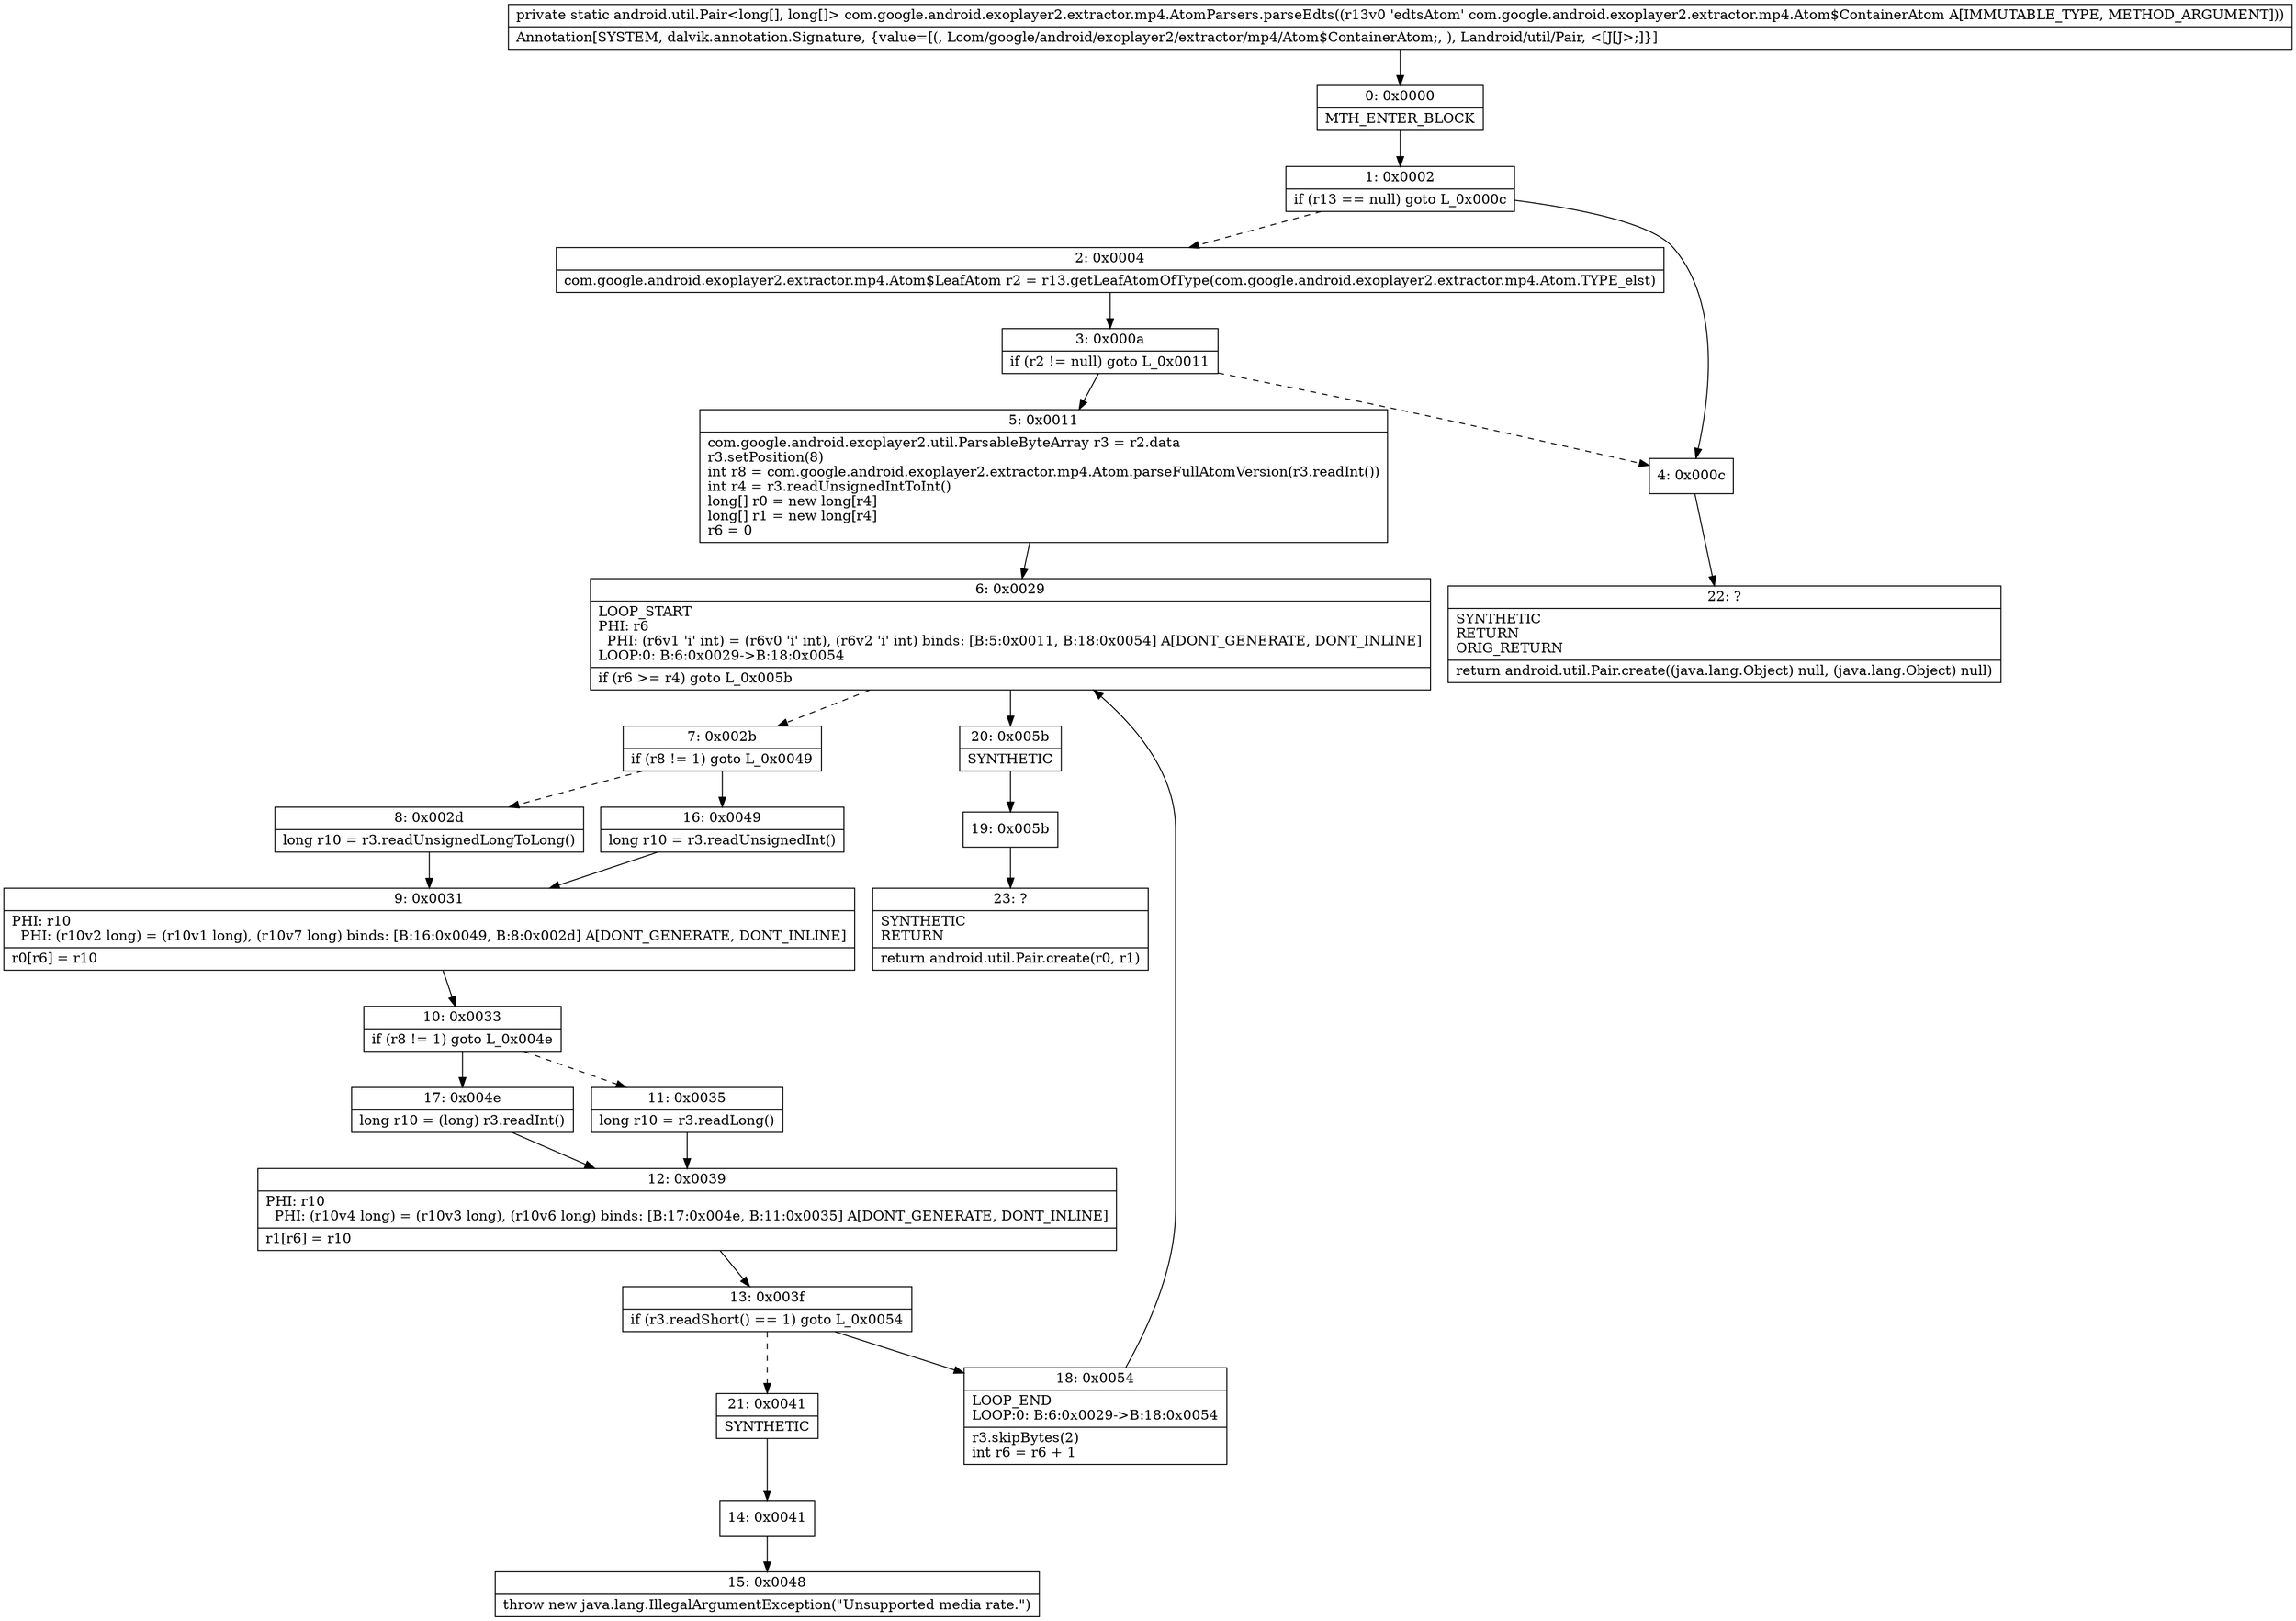 digraph "CFG forcom.google.android.exoplayer2.extractor.mp4.AtomParsers.parseEdts(Lcom\/google\/android\/exoplayer2\/extractor\/mp4\/Atom$ContainerAtom;)Landroid\/util\/Pair;" {
Node_0 [shape=record,label="{0\:\ 0x0000|MTH_ENTER_BLOCK\l}"];
Node_1 [shape=record,label="{1\:\ 0x0002|if (r13 == null) goto L_0x000c\l}"];
Node_2 [shape=record,label="{2\:\ 0x0004|com.google.android.exoplayer2.extractor.mp4.Atom$LeafAtom r2 = r13.getLeafAtomOfType(com.google.android.exoplayer2.extractor.mp4.Atom.TYPE_elst)\l}"];
Node_3 [shape=record,label="{3\:\ 0x000a|if (r2 != null) goto L_0x0011\l}"];
Node_4 [shape=record,label="{4\:\ 0x000c}"];
Node_5 [shape=record,label="{5\:\ 0x0011|com.google.android.exoplayer2.util.ParsableByteArray r3 = r2.data\lr3.setPosition(8)\lint r8 = com.google.android.exoplayer2.extractor.mp4.Atom.parseFullAtomVersion(r3.readInt())\lint r4 = r3.readUnsignedIntToInt()\llong[] r0 = new long[r4]\llong[] r1 = new long[r4]\lr6 = 0\l}"];
Node_6 [shape=record,label="{6\:\ 0x0029|LOOP_START\lPHI: r6 \l  PHI: (r6v1 'i' int) = (r6v0 'i' int), (r6v2 'i' int) binds: [B:5:0x0011, B:18:0x0054] A[DONT_GENERATE, DONT_INLINE]\lLOOP:0: B:6:0x0029\-\>B:18:0x0054\l|if (r6 \>= r4) goto L_0x005b\l}"];
Node_7 [shape=record,label="{7\:\ 0x002b|if (r8 != 1) goto L_0x0049\l}"];
Node_8 [shape=record,label="{8\:\ 0x002d|long r10 = r3.readUnsignedLongToLong()\l}"];
Node_9 [shape=record,label="{9\:\ 0x0031|PHI: r10 \l  PHI: (r10v2 long) = (r10v1 long), (r10v7 long) binds: [B:16:0x0049, B:8:0x002d] A[DONT_GENERATE, DONT_INLINE]\l|r0[r6] = r10\l}"];
Node_10 [shape=record,label="{10\:\ 0x0033|if (r8 != 1) goto L_0x004e\l}"];
Node_11 [shape=record,label="{11\:\ 0x0035|long r10 = r3.readLong()\l}"];
Node_12 [shape=record,label="{12\:\ 0x0039|PHI: r10 \l  PHI: (r10v4 long) = (r10v3 long), (r10v6 long) binds: [B:17:0x004e, B:11:0x0035] A[DONT_GENERATE, DONT_INLINE]\l|r1[r6] = r10\l}"];
Node_13 [shape=record,label="{13\:\ 0x003f|if (r3.readShort() == 1) goto L_0x0054\l}"];
Node_14 [shape=record,label="{14\:\ 0x0041}"];
Node_15 [shape=record,label="{15\:\ 0x0048|throw new java.lang.IllegalArgumentException(\"Unsupported media rate.\")\l}"];
Node_16 [shape=record,label="{16\:\ 0x0049|long r10 = r3.readUnsignedInt()\l}"];
Node_17 [shape=record,label="{17\:\ 0x004e|long r10 = (long) r3.readInt()\l}"];
Node_18 [shape=record,label="{18\:\ 0x0054|LOOP_END\lLOOP:0: B:6:0x0029\-\>B:18:0x0054\l|r3.skipBytes(2)\lint r6 = r6 + 1\l}"];
Node_19 [shape=record,label="{19\:\ 0x005b}"];
Node_20 [shape=record,label="{20\:\ 0x005b|SYNTHETIC\l}"];
Node_21 [shape=record,label="{21\:\ 0x0041|SYNTHETIC\l}"];
Node_22 [shape=record,label="{22\:\ ?|SYNTHETIC\lRETURN\lORIG_RETURN\l|return android.util.Pair.create((java.lang.Object) null, (java.lang.Object) null)\l}"];
Node_23 [shape=record,label="{23\:\ ?|SYNTHETIC\lRETURN\l|return android.util.Pair.create(r0, r1)\l}"];
MethodNode[shape=record,label="{private static android.util.Pair\<long[], long[]\> com.google.android.exoplayer2.extractor.mp4.AtomParsers.parseEdts((r13v0 'edtsAtom' com.google.android.exoplayer2.extractor.mp4.Atom$ContainerAtom A[IMMUTABLE_TYPE, METHOD_ARGUMENT]))  | Annotation[SYSTEM, dalvik.annotation.Signature, \{value=[(, Lcom\/google\/android\/exoplayer2\/extractor\/mp4\/Atom$ContainerAtom;, ), Landroid\/util\/Pair, \<[J[J\>;]\}]\l}"];
MethodNode -> Node_0;
Node_0 -> Node_1;
Node_1 -> Node_2[style=dashed];
Node_1 -> Node_4;
Node_2 -> Node_3;
Node_3 -> Node_4[style=dashed];
Node_3 -> Node_5;
Node_4 -> Node_22;
Node_5 -> Node_6;
Node_6 -> Node_7[style=dashed];
Node_6 -> Node_20;
Node_7 -> Node_8[style=dashed];
Node_7 -> Node_16;
Node_8 -> Node_9;
Node_9 -> Node_10;
Node_10 -> Node_11[style=dashed];
Node_10 -> Node_17;
Node_11 -> Node_12;
Node_12 -> Node_13;
Node_13 -> Node_18;
Node_13 -> Node_21[style=dashed];
Node_14 -> Node_15;
Node_16 -> Node_9;
Node_17 -> Node_12;
Node_18 -> Node_6;
Node_19 -> Node_23;
Node_20 -> Node_19;
Node_21 -> Node_14;
}

